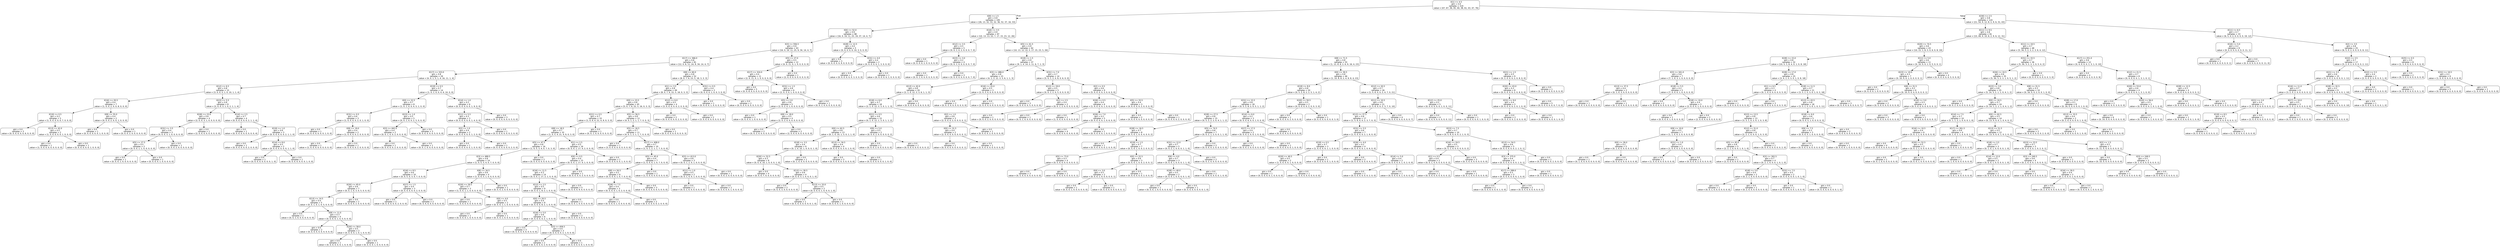 digraph Tree {
node [shape=box, style="rounded", color="black", fontname=helvetica] ;
edge [fontname=helvetica] ;
0 [label="X[1] <= 4.5\ngini = 0.9\nsamples = 319\nvalue = [47, 67, 36, 45, 40, 38, 61, 43, 47, 76]"] ;
1 [label="X[9] <= 1.5\ngini = 0.9\nsamples = 195\nvalue = [26, 13, 32, 33, 32, 36, 52, 37, 16, 33]"] ;
0 -> 1 [labeldistance=2.5, labelangle=45, headlabel="True"] ;
2 [label="X[0] <= 52.0\ngini = 0.9\nsamples = 98\nvalue = [16, 0, 19, 11, 25, 19, 37, 14, 4, 7]"] ;
1 -> 2 ;
3 [label="X[3] <= 556.5\ngini = 0.9\nsamples = 93\nvalue = [16, 0, 19, 11, 25, 9, 34, 14, 4, 7]"] ;
2 -> 3 ;
4 [label="X[17] <= 366.0\ngini = 0.8\nsamples = 81\nvalue = [12, 0, 8, 11, 24, 9, 34, 14, 4, 7]"] ;
3 -> 4 ;
5 [label="X[17] <= 333.0\ngini = 0.8\nsamples = 29\nvalue = [4, 0, 1, 5, 1, 4, 16, 11, 1, 4]"] ;
4 -> 5 ;
6 [label="X[12] <= 6.5\ngini = 0.8\nsamples = 15\nvalue = [3, 0, 0, 5, 1, 0, 10, 1, 1, 4]"] ;
5 -> 6 ;
7 [label="X[16] <= 20.5\ngini = 0.4\nsamples = 7\nvalue = [1, 0, 0, 2, 0, 0, 8, 0, 0, 0]"] ;
6 -> 7 ;
8 [label="X[19] <= 0.5\ngini = 0.2\nsamples = 5\nvalue = [1, 0, 0, 0, 0, 0, 7, 0, 0, 0]"] ;
7 -> 8 ;
9 [label="gini = 0.0\nsamples = 3\nvalue = [0, 0, 0, 0, 0, 0, 6, 0, 0, 0]"] ;
8 -> 9 ;
10 [label="X[13] <= 42.0\ngini = 0.5\nsamples = 2\nvalue = [1, 0, 0, 0, 0, 0, 1, 0, 0, 0]"] ;
8 -> 10 ;
11 [label="gini = 0.0\nsamples = 1\nvalue = [1, 0, 0, 0, 0, 0, 0, 0, 0, 0]"] ;
10 -> 11 ;
12 [label="gini = 0.0\nsamples = 1\nvalue = [0, 0, 0, 0, 0, 0, 1, 0, 0, 0]"] ;
10 -> 12 ;
13 [label="X[8] <= 55.0\ngini = 0.4\nsamples = 2\nvalue = [0, 0, 0, 2, 0, 0, 1, 0, 0, 0]"] ;
7 -> 13 ;
14 [label="gini = 0.0\nsamples = 1\nvalue = [0, 0, 0, 0, 0, 0, 1, 0, 0, 0]"] ;
13 -> 14 ;
15 [label="gini = 0.0\nsamples = 1\nvalue = [0, 0, 0, 2, 0, 0, 0, 0, 0, 0]"] ;
13 -> 15 ;
16 [label="X[23] <= 5.5\ngini = 0.8\nsamples = 8\nvalue = [2, 0, 0, 3, 1, 0, 2, 1, 1, 4]"] ;
6 -> 16 ;
17 [label="X[28] <= 23.0\ngini = 0.6\nsamples = 4\nvalue = [2, 0, 0, 3, 1, 0, 0, 0, 0, 0]"] ;
16 -> 17 ;
18 [label="X[31] <= 3.5\ngini = 0.4\nsamples = 3\nvalue = [0, 0, 0, 3, 1, 0, 0, 0, 0, 0]"] ;
17 -> 18 ;
19 [label="X[5] <= 27.5\ngini = 0.5\nsamples = 2\nvalue = [0, 0, 0, 1, 1, 0, 0, 0, 0, 0]"] ;
18 -> 19 ;
20 [label="gini = 0.0\nsamples = 1\nvalue = [0, 0, 0, 1, 0, 0, 0, 0, 0, 0]"] ;
19 -> 20 ;
21 [label="gini = 0.0\nsamples = 1\nvalue = [0, 0, 0, 0, 1, 0, 0, 0, 0, 0]"] ;
19 -> 21 ;
22 [label="gini = 0.0\nsamples = 1\nvalue = [0, 0, 0, 2, 0, 0, 0, 0, 0, 0]"] ;
18 -> 22 ;
23 [label="gini = 0.0\nsamples = 1\nvalue = [2, 0, 0, 0, 0, 0, 0, 0, 0, 0]"] ;
17 -> 23 ;
24 [label="X[14] <= 2.5\ngini = 0.7\nsamples = 4\nvalue = [0, 0, 0, 0, 0, 0, 2, 1, 1, 4]"] ;
16 -> 24 ;
25 [label="gini = 0.0\nsamples = 1\nvalue = [0, 0, 0, 0, 0, 0, 0, 0, 0, 4]"] ;
24 -> 25 ;
26 [label="X[19] <= 1.0\ngini = 0.6\nsamples = 3\nvalue = [0, 0, 0, 0, 0, 0, 2, 1, 1, 0]"] ;
24 -> 26 ;
27 [label="gini = 0.0\nsamples = 1\nvalue = [0, 0, 0, 0, 0, 0, 2, 0, 0, 0]"] ;
26 -> 27 ;
28 [label="X[14] <= 8.0\ngini = 0.5\nsamples = 2\nvalue = [0, 0, 0, 0, 0, 0, 0, 1, 1, 0]"] ;
26 -> 28 ;
29 [label="gini = 0.0\nsamples = 1\nvalue = [0, 0, 0, 0, 0, 0, 0, 0, 1, 0]"] ;
28 -> 29 ;
30 [label="gini = 0.0\nsamples = 1\nvalue = [0, 0, 0, 0, 0, 0, 0, 1, 0, 0]"] ;
28 -> 30 ;
31 [label="X[19] <= 0.5\ngini = 0.7\nsamples = 14\nvalue = [1, 0, 1, 0, 0, 4, 6, 10, 0, 0]"] ;
5 -> 31 ;
32 [label="X[0] <= 22.5\ngini = 0.7\nsamples = 8\nvalue = [1, 0, 1, 0, 0, 4, 5, 1, 0, 0]"] ;
31 -> 32 ;
33 [label="X[31] <= 0.5\ngini = 0.6\nsamples = 3\nvalue = [1, 0, 0, 0, 0, 2, 0, 1, 0, 0]"] ;
32 -> 33 ;
34 [label="gini = 0.0\nsamples = 1\nvalue = [0, 0, 0, 0, 0, 0, 0, 1, 0, 0]"] ;
33 -> 34 ;
35 [label="X[8] <= 19.0\ngini = 0.4\nsamples = 2\nvalue = [1, 0, 0, 0, 0, 2, 0, 0, 0, 0]"] ;
33 -> 35 ;
36 [label="gini = 0.0\nsamples = 1\nvalue = [1, 0, 0, 0, 0, 0, 0, 0, 0, 0]"] ;
35 -> 36 ;
37 [label="gini = 0.0\nsamples = 1\nvalue = [0, 0, 0, 0, 0, 2, 0, 0, 0, 0]"] ;
35 -> 37 ;
38 [label="X[23] <= 1.0\ngini = 0.5\nsamples = 5\nvalue = [0, 0, 1, 0, 0, 2, 5, 0, 0, 0]"] ;
32 -> 38 ;
39 [label="X[3] <= 442.0\ngini = 0.4\nsamples = 2\nvalue = [0, 0, 1, 0, 0, 2, 0, 0, 0, 0]"] ;
38 -> 39 ;
40 [label="gini = 0.0\nsamples = 1\nvalue = [0, 0, 0, 0, 0, 2, 0, 0, 0, 0]"] ;
39 -> 40 ;
41 [label="gini = 0.0\nsamples = 1\nvalue = [0, 0, 1, 0, 0, 0, 0, 0, 0, 0]"] ;
39 -> 41 ;
42 [label="gini = 0.0\nsamples = 3\nvalue = [0, 0, 0, 0, 0, 0, 5, 0, 0, 0]"] ;
38 -> 42 ;
43 [label="X[14] <= 1.0\ngini = 0.2\nsamples = 6\nvalue = [0, 0, 0, 0, 0, 0, 1, 9, 0, 0]"] ;
31 -> 43 ;
44 [label="X[11] <= 5.5\ngini = 0.3\nsamples = 3\nvalue = [0, 0, 0, 0, 0, 0, 1, 4, 0, 0]"] ;
43 -> 44 ;
45 [label="X[2] <= 1.0\ngini = 0.4\nsamples = 2\nvalue = [0, 0, 0, 0, 0, 0, 1, 2, 0, 0]"] ;
44 -> 45 ;
46 [label="gini = 0.0\nsamples = 1\nvalue = [0, 0, 0, 0, 0, 0, 1, 0, 0, 0]"] ;
45 -> 46 ;
47 [label="gini = 0.0\nsamples = 1\nvalue = [0, 0, 0, 0, 0, 0, 0, 2, 0, 0]"] ;
45 -> 47 ;
48 [label="gini = 0.0\nsamples = 1\nvalue = [0, 0, 0, 0, 0, 0, 0, 2, 0, 0]"] ;
44 -> 48 ;
49 [label="gini = 0.0\nsamples = 3\nvalue = [0, 0, 0, 0, 0, 0, 0, 5, 0, 0]"] ;
43 -> 49 ;
50 [label="X[8] <= 60.0\ngini = 0.8\nsamples = 52\nvalue = [8, 0, 7, 6, 23, 5, 18, 3, 3, 3]"] ;
4 -> 50 ;
51 [label="X[1] <= 3.5\ngini = 0.8\nsamples = 49\nvalue = [8, 0, 7, 6, 22, 5, 18, 0, 3, 3]"] ;
50 -> 51 ;
52 [label="X[0] <= 23.5\ngini = 0.8\nsamples = 45\nvalue = [5, 0, 7, 6, 22, 5, 16, 0, 3, 3]"] ;
51 -> 52 ;
53 [label="X[21] <= 0.5\ngini = 0.7\nsamples = 33\nvalue = [1, 0, 6, 4, 21, 4, 9, 0, 3, 0]"] ;
52 -> 53 ;
54 [label="X[8] <= 18.5\ngini = 0.7\nsamples = 32\nvalue = [1, 0, 5, 4, 21, 4, 9, 0, 3, 0]"] ;
53 -> 54 ;
55 [label="X[5] <= 47.5\ngini = 0.8\nsamples = 16\nvalue = [1, 0, 5, 3, 4, 0, 7, 0, 3, 0]"] ;
54 -> 55 ;
56 [label="X[3] <= 489.5\ngini = 0.8\nsamples = 14\nvalue = [1, 0, 5, 3, 4, 0, 7, 0, 0, 0]"] ;
55 -> 56 ;
57 [label="X[16] <= 8.5\ngini = 0.6\nsamples = 10\nvalue = [0, 0, 5, 0, 3, 0, 7, 0, 0, 0]"] ;
56 -> 57 ;
58 [label="X[20] <= 65.0\ngini = 0.6\nsamples = 7\nvalue = [0, 0, 1, 0, 3, 0, 5, 0, 0, 0]"] ;
57 -> 58 ;
59 [label="X[13] <= 14.5\ngini = 0.4\nsamples = 5\nvalue = [0, 0, 1, 0, 1, 0, 5, 0, 0, 0]"] ;
58 -> 59 ;
60 [label="gini = 0.0\nsamples = 1\nvalue = [0, 0, 1, 0, 0, 0, 0, 0, 0, 0]"] ;
59 -> 60 ;
61 [label="X[8] <= 11.0\ngini = 0.3\nsamples = 4\nvalue = [0, 0, 0, 0, 1, 0, 5, 0, 0, 0]"] ;
59 -> 61 ;
62 [label="gini = 0.0\nsamples = 2\nvalue = [0, 0, 0, 0, 0, 0, 4, 0, 0, 0]"] ;
61 -> 62 ;
63 [label="X[20] <= 58.0\ngini = 0.5\nsamples = 2\nvalue = [0, 0, 0, 0, 1, 0, 1, 0, 0, 0]"] ;
61 -> 63 ;
64 [label="gini = 0.0\nsamples = 1\nvalue = [0, 0, 0, 0, 0, 0, 1, 0, 0, 0]"] ;
63 -> 64 ;
65 [label="gini = 0.0\nsamples = 1\nvalue = [0, 0, 0, 0, 1, 0, 0, 0, 0, 0]"] ;
63 -> 65 ;
66 [label="gini = 0.0\nsamples = 2\nvalue = [0, 0, 0, 0, 2, 0, 0, 0, 0, 0]"] ;
58 -> 66 ;
67 [label="X[27] <= 1.5\ngini = 0.4\nsamples = 3\nvalue = [0, 0, 4, 0, 0, 0, 2, 0, 0, 0]"] ;
57 -> 67 ;
68 [label="gini = 0.0\nsamples = 1\nvalue = [0, 0, 0, 0, 0, 0, 2, 0, 0, 0]"] ;
67 -> 68 ;
69 [label="gini = 0.0\nsamples = 2\nvalue = [0, 0, 4, 0, 0, 0, 0, 0, 0, 0]"] ;
67 -> 69 ;
70 [label="X[8] <= 16.5\ngini = 0.6\nsamples = 4\nvalue = [1, 0, 0, 3, 1, 0, 0, 0, 0, 0]"] ;
56 -> 70 ;
71 [label="X[20] <= 29.5\ngini = 0.7\nsamples = 3\nvalue = [1, 0, 0, 1, 1, 0, 0, 0, 0, 0]"] ;
70 -> 71 ;
72 [label="gini = 0.0\nsamples = 1\nvalue = [1, 0, 0, 0, 0, 0, 0, 0, 0, 0]"] ;
71 -> 72 ;
73 [label="X[0] <= 4.0\ngini = 0.5\nsamples = 2\nvalue = [0, 0, 0, 1, 1, 0, 0, 0, 0, 0]"] ;
71 -> 73 ;
74 [label="gini = 0.0\nsamples = 1\nvalue = [0, 0, 0, 0, 1, 0, 0, 0, 0, 0]"] ;
73 -> 74 ;
75 [label="gini = 0.0\nsamples = 1\nvalue = [0, 0, 0, 1, 0, 0, 0, 0, 0, 0]"] ;
73 -> 75 ;
76 [label="gini = 0.0\nsamples = 1\nvalue = [0, 0, 0, 2, 0, 0, 0, 0, 0, 0]"] ;
70 -> 76 ;
77 [label="gini = 0.0\nsamples = 2\nvalue = [0, 0, 0, 0, 0, 0, 0, 0, 3, 0]"] ;
55 -> 77 ;
78 [label="X[1] <= 2.5\ngini = 0.5\nsamples = 16\nvalue = [0, 0, 0, 1, 17, 4, 2, 0, 0, 0]"] ;
54 -> 78 ;
79 [label="X[9] <= 0.5\ngini = 0.4\nsamples = 15\nvalue = [0, 0, 0, 1, 17, 4, 1, 0, 0, 0]"] ;
78 -> 79 ;
80 [label="X[16] <= 11.5\ngini = 0.3\nsamples = 14\nvalue = [0, 0, 0, 1, 17, 2, 1, 0, 0, 0]"] ;
79 -> 80 ;
81 [label="X[12] <= 2.5\ngini = 0.5\nsamples = 9\nvalue = [0, 0, 0, 1, 8, 2, 1, 0, 0, 0]"] ;
80 -> 81 ;
82 [label="X[0] <= 20.5\ngini = 0.4\nsamples = 8\nvalue = [0, 0, 0, 0, 8, 2, 1, 0, 0, 0]"] ;
81 -> 82 ;
83 [label="X[16] <= 5.0\ngini = 0.6\nsamples = 6\nvalue = [0, 0, 0, 0, 4, 2, 1, 0, 0, 0]"] ;
82 -> 83 ;
84 [label="gini = 0.0\nsamples = 3\nvalue = [0, 0, 0, 0, 4, 0, 0, 0, 0, 0]"] ;
83 -> 84 ;
85 [label="X[3] <= 458.5\ngini = 0.4\nsamples = 3\nvalue = [0, 0, 0, 0, 0, 2, 1, 0, 0, 0]"] ;
83 -> 85 ;
86 [label="gini = 0.0\nsamples = 2\nvalue = [0, 0, 0, 0, 0, 2, 0, 0, 0, 0]"] ;
85 -> 86 ;
87 [label="gini = 0.0\nsamples = 1\nvalue = [0, 0, 0, 0, 0, 0, 1, 0, 0, 0]"] ;
85 -> 87 ;
88 [label="gini = 0.0\nsamples = 2\nvalue = [0, 0, 0, 0, 4, 0, 0, 0, 0, 0]"] ;
82 -> 88 ;
89 [label="gini = 0.0\nsamples = 1\nvalue = [0, 0, 0, 1, 0, 0, 0, 0, 0, 0]"] ;
81 -> 89 ;
90 [label="gini = 0.0\nsamples = 5\nvalue = [0, 0, 0, 0, 9, 0, 0, 0, 0, 0]"] ;
80 -> 90 ;
91 [label="gini = 0.0\nsamples = 1\nvalue = [0, 0, 0, 0, 0, 2, 0, 0, 0, 0]"] ;
79 -> 91 ;
92 [label="gini = 0.0\nsamples = 1\nvalue = [0, 0, 0, 0, 0, 0, 1, 0, 0, 0]"] ;
78 -> 92 ;
93 [label="gini = 0.0\nsamples = 1\nvalue = [0, 0, 1, 0, 0, 0, 0, 0, 0, 0]"] ;
53 -> 93 ;
94 [label="X[5] <= 56.5\ngini = 0.8\nsamples = 12\nvalue = [4, 0, 1, 2, 1, 1, 7, 0, 0, 3]"] ;
52 -> 94 ;
95 [label="X[5] <= 16.5\ngini = 0.7\nsamples = 11\nvalue = [4, 0, 1, 2, 1, 1, 7, 0, 0, 0]"] ;
94 -> 95 ;
96 [label="gini = 0.0\nsamples = 1\nvalue = [3, 0, 0, 0, 0, 0, 0, 0, 0, 0]"] ;
95 -> 96 ;
97 [label="X[17] <= 408.0\ngini = 0.7\nsamples = 10\nvalue = [1, 0, 1, 2, 1, 1, 7, 0, 0, 0]"] ;
95 -> 97 ;
98 [label="X[5] <= 45.0\ngini = 0.4\nsamples = 7\nvalue = [1, 0, 0, 0, 1, 0, 7, 0, 0, 0]"] ;
97 -> 98 ;
99 [label="X[8] <= 50.5\ngini = 0.2\nsamples = 6\nvalue = [0, 0, 0, 0, 1, 0, 7, 0, 0, 0]"] ;
98 -> 99 ;
100 [label="X[28] <= 7.5\ngini = 0.4\nsamples = 3\nvalue = [0, 0, 0, 0, 1, 0, 2, 0, 0, 0]"] ;
99 -> 100 ;
101 [label="gini = 0.0\nsamples = 1\nvalue = [0, 0, 0, 0, 1, 0, 0, 0, 0, 0]"] ;
100 -> 101 ;
102 [label="gini = 0.0\nsamples = 2\nvalue = [0, 0, 0, 0, 0, 0, 2, 0, 0, 0]"] ;
100 -> 102 ;
103 [label="gini = 0.0\nsamples = 3\nvalue = [0, 0, 0, 0, 0, 0, 5, 0, 0, 0]"] ;
99 -> 103 ;
104 [label="gini = 0.0\nsamples = 1\nvalue = [1, 0, 0, 0, 0, 0, 0, 0, 0, 0]"] ;
98 -> 104 ;
105 [label="X[3] <= 413.0\ngini = 0.6\nsamples = 3\nvalue = [0, 0, 1, 2, 0, 1, 0, 0, 0, 0]"] ;
97 -> 105 ;
106 [label="X[11] <= 1.0\ngini = 0.5\nsamples = 2\nvalue = [0, 0, 1, 0, 0, 1, 0, 0, 0, 0]"] ;
105 -> 106 ;
107 [label="gini = 0.0\nsamples = 1\nvalue = [0, 0, 1, 0, 0, 0, 0, 0, 0, 0]"] ;
106 -> 107 ;
108 [label="gini = 0.0\nsamples = 1\nvalue = [0, 0, 0, 0, 0, 1, 0, 0, 0, 0]"] ;
106 -> 108 ;
109 [label="gini = 0.0\nsamples = 1\nvalue = [0, 0, 0, 2, 0, 0, 0, 0, 0, 0]"] ;
105 -> 109 ;
110 [label="gini = 0.0\nsamples = 1\nvalue = [0, 0, 0, 0, 0, 0, 0, 0, 0, 3]"] ;
94 -> 110 ;
111 [label="X[12] <= 6.0\ngini = 0.5\nsamples = 4\nvalue = [3, 0, 0, 0, 0, 0, 2, 0, 0, 0]"] ;
51 -> 111 ;
112 [label="gini = 0.0\nsamples = 2\nvalue = [0, 0, 0, 0, 0, 0, 2, 0, 0, 0]"] ;
111 -> 112 ;
113 [label="gini = 0.0\nsamples = 2\nvalue = [3, 0, 0, 0, 0, 0, 0, 0, 0, 0]"] ;
111 -> 113 ;
114 [label="X[31] <= 0.5\ngini = 0.4\nsamples = 3\nvalue = [0, 0, 0, 0, 1, 0, 0, 3, 0, 0]"] ;
50 -> 114 ;
115 [label="gini = 0.0\nsamples = 1\nvalue = [0, 0, 0, 0, 1, 0, 0, 0, 0, 0]"] ;
114 -> 115 ;
116 [label="gini = 0.0\nsamples = 2\nvalue = [0, 0, 0, 0, 0, 0, 0, 3, 0, 0]"] ;
114 -> 116 ;
117 [label="X[5] <= 27.0\ngini = 0.5\nsamples = 12\nvalue = [4, 0, 11, 0, 1, 0, 0, 0, 0, 0]"] ;
3 -> 117 ;
118 [label="X[17] <= 324.0\ngini = 0.4\nsamples = 11\nvalue = [2, 0, 11, 0, 1, 0, 0, 0, 0, 0]"] ;
117 -> 118 ;
119 [label="gini = 0.0\nsamples = 5\nvalue = [0, 0, 8, 0, 0, 0, 0, 0, 0, 0]"] ;
118 -> 119 ;
120 [label="X[31] <= 1.5\ngini = 0.6\nsamples = 6\nvalue = [2, 0, 3, 0, 1, 0, 0, 0, 0, 0]"] ;
118 -> 120 ;
121 [label="X[5] <= 2.0\ngini = 0.6\nsamples = 5\nvalue = [2, 0, 2, 0, 1, 0, 0, 0, 0, 0]"] ;
120 -> 121 ;
122 [label="gini = 0.0\nsamples = 1\nvalue = [0, 0, 0, 0, 1, 0, 0, 0, 0, 0]"] ;
121 -> 122 ;
123 [label="X[8] <= 18.0\ngini = 0.5\nsamples = 4\nvalue = [2, 0, 2, 0, 0, 0, 0, 0, 0, 0]"] ;
121 -> 123 ;
124 [label="gini = 0.0\nsamples = 2\nvalue = [0, 0, 2, 0, 0, 0, 0, 0, 0, 0]"] ;
123 -> 124 ;
125 [label="gini = 0.0\nsamples = 2\nvalue = [2, 0, 0, 0, 0, 0, 0, 0, 0, 0]"] ;
123 -> 125 ;
126 [label="gini = 0.0\nsamples = 1\nvalue = [0, 0, 1, 0, 0, 0, 0, 0, 0, 0]"] ;
120 -> 126 ;
127 [label="gini = 0.0\nsamples = 1\nvalue = [2, 0, 0, 0, 0, 0, 0, 0, 0, 0]"] ;
117 -> 127 ;
128 [label="X[28] <= 12.5\ngini = 0.4\nsamples = 5\nvalue = [0, 0, 0, 0, 0, 10, 3, 0, 0, 0]"] ;
2 -> 128 ;
129 [label="gini = 0.0\nsamples = 3\nvalue = [0, 0, 0, 0, 0, 9, 0, 0, 0, 0]"] ;
128 -> 129 ;
130 [label="X[31] <= 4.0\ngini = 0.4\nsamples = 2\nvalue = [0, 0, 0, 0, 0, 1, 3, 0, 0, 0]"] ;
128 -> 130 ;
131 [label="gini = 0.0\nsamples = 1\nvalue = [0, 0, 0, 0, 0, 0, 3, 0, 0, 0]"] ;
130 -> 131 ;
132 [label="gini = 0.0\nsamples = 1\nvalue = [0, 0, 0, 0, 0, 1, 0, 0, 0, 0]"] ;
130 -> 132 ;
133 [label="X[16] <= 3.5\ngini = 0.9\nsamples = 97\nvalue = [10, 13, 13, 22, 7, 17, 15, 23, 12, 26]"] ;
1 -> 133 ;
134 [label="X[12] <= 3.5\ngini = 0.5\nsamples = 5\nvalue = [0, 0, 1, 0, 2, 0, 0, 0, 7, 0]"] ;
133 -> 134 ;
135 [label="gini = 0.0\nsamples = 1\nvalue = [0, 0, 0, 0, 2, 0, 0, 0, 0, 0]"] ;
134 -> 135 ;
136 [label="X[23] <= 3.0\ngini = 0.2\nsamples = 4\nvalue = [0, 0, 1, 0, 0, 0, 0, 0, 7, 0]"] ;
134 -> 136 ;
137 [label="gini = 0.0\nsamples = 1\nvalue = [0, 0, 1, 0, 0, 0, 0, 0, 0, 0]"] ;
136 -> 137 ;
138 [label="gini = 0.0\nsamples = 3\nvalue = [0, 0, 0, 0, 0, 0, 0, 0, 7, 0]"] ;
136 -> 138 ;
139 [label="X[5] <= 41.5\ngini = 0.9\nsamples = 92\nvalue = [10, 13, 12, 22, 5, 17, 15, 23, 5, 26]"] ;
133 -> 139 ;
140 [label="X[19] <= 1.5\ngini = 0.9\nsamples = 37\nvalue = [9, 1, 4, 14, 3, 11, 6, 7, 1, 3]"] ;
139 -> 140 ;
141 [label="X[3] <= 486.0\ngini = 0.8\nsamples = 23\nvalue = [4, 1, 3, 12, 3, 3, 6, 1, 1, 3]"] ;
140 -> 141 ;
142 [label="X[13] <= 42.0\ngini = 0.8\nsamples = 20\nvalue = [2, 1, 0, 12, 3, 3, 6, 1, 1, 3]"] ;
141 -> 142 ;
143 [label="X[18] <= 6.0\ngini = 0.7\nsamples = 18\nvalue = [2, 1, 0, 12, 3, 3, 0, 1, 1, 3]"] ;
142 -> 143 ;
144 [label="X[21] <= 0.5\ngini = 0.6\nsamples = 15\nvalue = [0, 1, 0, 12, 1, 3, 0, 1, 1, 2]"] ;
143 -> 144 ;
145 [label="X[0] <= 62.5\ngini = 0.6\nsamples = 13\nvalue = [0, 1, 0, 10, 1, 3, 0, 1, 1, 0]"] ;
144 -> 145 ;
146 [label="X[18] <= 3.5\ngini = 0.4\nsamples = 9\nvalue = [0, 1, 0, 10, 1, 0, 0, 0, 1, 0]"] ;
145 -> 146 ;
147 [label="X[20] <= 52.5\ngini = 0.3\nsamples = 8\nvalue = [0, 0, 0, 10, 1, 0, 0, 0, 1, 0]"] ;
146 -> 147 ;
148 [label="gini = 0.0\nsamples = 4\nvalue = [0, 0, 0, 7, 0, 0, 0, 0, 0, 0]"] ;
147 -> 148 ;
149 [label="X[13] <= 30.5\ngini = 0.6\nsamples = 4\nvalue = [0, 0, 0, 3, 1, 0, 0, 0, 1, 0]"] ;
147 -> 149 ;
150 [label="gini = 0.0\nsamples = 2\nvalue = [0, 0, 0, 3, 0, 0, 0, 0, 0, 0]"] ;
149 -> 150 ;
151 [label="X[13] <= 33.0\ngini = 0.5\nsamples = 2\nvalue = [0, 0, 0, 0, 1, 0, 0, 0, 1, 0]"] ;
149 -> 151 ;
152 [label="gini = 0.0\nsamples = 1\nvalue = [0, 0, 0, 0, 0, 0, 0, 0, 1, 0]"] ;
151 -> 152 ;
153 [label="gini = 0.0\nsamples = 1\nvalue = [0, 0, 0, 0, 1, 0, 0, 0, 0, 0]"] ;
151 -> 153 ;
154 [label="gini = 0.0\nsamples = 1\nvalue = [0, 1, 0, 0, 0, 0, 0, 0, 0, 0]"] ;
146 -> 154 ;
155 [label="X[13] <= 34.5\ngini = 0.4\nsamples = 4\nvalue = [0, 0, 0, 0, 0, 3, 0, 1, 0, 0]"] ;
145 -> 155 ;
156 [label="gini = 0.0\nsamples = 3\nvalue = [0, 0, 0, 0, 0, 3, 0, 0, 0, 0]"] ;
155 -> 156 ;
157 [label="gini = 0.0\nsamples = 1\nvalue = [0, 0, 0, 0, 0, 0, 0, 1, 0, 0]"] ;
155 -> 157 ;
158 [label="X[9] <= 5.0\ngini = 0.5\nsamples = 2\nvalue = [0, 0, 0, 2, 0, 0, 0, 0, 0, 2]"] ;
144 -> 158 ;
159 [label="gini = 0.0\nsamples = 1\nvalue = [0, 0, 0, 2, 0, 0, 0, 0, 0, 0]"] ;
158 -> 159 ;
160 [label="gini = 0.0\nsamples = 1\nvalue = [0, 0, 0, 0, 0, 0, 0, 0, 0, 2]"] ;
158 -> 160 ;
161 [label="X[2] <= 1.0\ngini = 0.6\nsamples = 3\nvalue = [2, 0, 0, 0, 2, 0, 0, 0, 0, 1]"] ;
143 -> 161 ;
162 [label="X[0] <= 31.5\ngini = 0.4\nsamples = 2\nvalue = [2, 0, 0, 0, 0, 0, 0, 0, 0, 1]"] ;
161 -> 162 ;
163 [label="gini = 0.0\nsamples = 1\nvalue = [0, 0, 0, 0, 0, 0, 0, 0, 0, 1]"] ;
162 -> 163 ;
164 [label="gini = 0.0\nsamples = 1\nvalue = [2, 0, 0, 0, 0, 0, 0, 0, 0, 0]"] ;
162 -> 164 ;
165 [label="gini = 0.0\nsamples = 1\nvalue = [0, 0, 0, 0, 2, 0, 0, 0, 0, 0]"] ;
161 -> 165 ;
166 [label="gini = 0.0\nsamples = 2\nvalue = [0, 0, 0, 0, 0, 0, 6, 0, 0, 0]"] ;
142 -> 166 ;
167 [label="X[16] <= 25.0\ngini = 0.5\nsamples = 3\nvalue = [2, 0, 3, 0, 0, 0, 0, 0, 0, 0]"] ;
141 -> 167 ;
168 [label="gini = 0.0\nsamples = 2\nvalue = [0, 0, 3, 0, 0, 0, 0, 0, 0, 0]"] ;
167 -> 168 ;
169 [label="gini = 0.0\nsamples = 1\nvalue = [2, 0, 0, 0, 0, 0, 0, 0, 0, 0]"] ;
167 -> 169 ;
170 [label="X[31] <= 7.0\ngini = 0.7\nsamples = 14\nvalue = [5, 0, 1, 2, 0, 8, 0, 6, 0, 0]"] ;
140 -> 170 ;
171 [label="X[13] <= 19.0\ngini = 0.5\nsamples = 5\nvalue = [0, 0, 1, 2, 0, 5, 0, 0, 0, 0]"] ;
170 -> 171 ;
172 [label="gini = 0.0\nsamples = 3\nvalue = [0, 0, 0, 0, 0, 5, 0, 0, 0, 0]"] ;
171 -> 172 ;
173 [label="X[1] <= 2.5\ngini = 0.4\nsamples = 2\nvalue = [0, 0, 1, 2, 0, 0, 0, 0, 0, 0]"] ;
171 -> 173 ;
174 [label="gini = 0.0\nsamples = 1\nvalue = [0, 0, 0, 2, 0, 0, 0, 0, 0, 0]"] ;
173 -> 174 ;
175 [label="gini = 0.0\nsamples = 1\nvalue = [0, 0, 1, 0, 0, 0, 0, 0, 0, 0]"] ;
173 -> 175 ;
176 [label="X[2] <= 0.5\ngini = 0.6\nsamples = 9\nvalue = [5, 0, 0, 0, 0, 3, 0, 6, 0, 0]"] ;
170 -> 176 ;
177 [label="X[26] <= 0.5\ngini = 0.4\nsamples = 6\nvalue = [1, 0, 0, 0, 0, 1, 0, 6, 0, 0]"] ;
176 -> 177 ;
178 [label="gini = 0.0\nsamples = 1\nvalue = [1, 0, 0, 0, 0, 0, 0, 0, 0, 0]"] ;
177 -> 178 ;
179 [label="X[26] <= 7.0\ngini = 0.2\nsamples = 5\nvalue = [0, 0, 0, 0, 0, 1, 0, 6, 0, 0]"] ;
177 -> 179 ;
180 [label="gini = 0.0\nsamples = 4\nvalue = [0, 0, 0, 0, 0, 0, 0, 6, 0, 0]"] ;
179 -> 180 ;
181 [label="gini = 0.0\nsamples = 1\nvalue = [0, 0, 0, 0, 0, 1, 0, 0, 0, 0]"] ;
179 -> 181 ;
182 [label="X[5] <= 33.5\ngini = 0.4\nsamples = 3\nvalue = [4, 0, 0, 0, 0, 2, 0, 0, 0, 0]"] ;
176 -> 182 ;
183 [label="gini = 0.0\nsamples = 2\nvalue = [4, 0, 0, 0, 0, 0, 0, 0, 0, 0]"] ;
182 -> 183 ;
184 [label="gini = 0.0\nsamples = 1\nvalue = [0, 0, 0, 0, 0, 2, 0, 0, 0, 0]"] ;
182 -> 184 ;
185 [label="X[8] <= 71.5\ngini = 0.8\nsamples = 55\nvalue = [1, 12, 8, 8, 2, 6, 9, 16, 4, 23]"] ;
139 -> 185 ;
186 [label="X[0] <= 30.5\ngini = 0.8\nsamples = 46\nvalue = [1, 10, 8, 8, 2, 4, 9, 8, 4, 23]"] ;
185 -> 186 ;
187 [label="X[19] <= 8.0\ngini = 0.8\nsamples = 20\nvalue = [0, 5, 2, 8, 2, 2, 5, 1, 4, 2]"] ;
186 -> 187 ;
188 [label="X[31] <= 15.5\ngini = 0.8\nsamples = 18\nvalue = [0, 5, 2, 8, 2, 0, 5, 1, 1, 2]"] ;
187 -> 188 ;
189 [label="X[28] <= 27.5\ngini = 0.8\nsamples = 15\nvalue = [0, 5, 2, 2, 2, 0, 4, 1, 1, 2]"] ;
188 -> 189 ;
190 [label="X[28] <= 16.5\ngini = 0.7\nsamples = 8\nvalue = [0, 5, 0, 1, 0, 0, 4, 0, 0, 2]"] ;
189 -> 190 ;
191 [label="gini = 0.0\nsamples = 1\nvalue = [0, 0, 0, 0, 0, 0, 2, 0, 0, 0]"] ;
190 -> 191 ;
192 [label="X[19] <= 1.5\ngini = 0.7\nsamples = 7\nvalue = [0, 5, 0, 1, 0, 0, 2, 0, 0, 2]"] ;
190 -> 192 ;
193 [label="X[5] <= 73.0\ngini = 0.3\nsamples = 4\nvalue = [0, 5, 0, 0, 0, 0, 0, 0, 0, 1]"] ;
192 -> 193 ;
194 [label="gini = 0.0\nsamples = 3\nvalue = [0, 5, 0, 0, 0, 0, 0, 0, 0, 0]"] ;
193 -> 194 ;
195 [label="gini = 0.0\nsamples = 1\nvalue = [0, 0, 0, 0, 0, 0, 0, 0, 0, 1]"] ;
193 -> 195 ;
196 [label="X[0] <= 22.5\ngini = 0.6\nsamples = 3\nvalue = [0, 0, 0, 1, 0, 0, 2, 0, 0, 1]"] ;
192 -> 196 ;
197 [label="X[4] <= 3.0\ngini = 0.5\nsamples = 2\nvalue = [0, 0, 0, 1, 0, 0, 0, 0, 0, 1]"] ;
196 -> 197 ;
198 [label="gini = 0.0\nsamples = 1\nvalue = [0, 0, 0, 1, 0, 0, 0, 0, 0, 0]"] ;
197 -> 198 ;
199 [label="gini = 0.0\nsamples = 1\nvalue = [0, 0, 0, 0, 0, 0, 0, 0, 0, 1]"] ;
197 -> 199 ;
200 [label="gini = 0.0\nsamples = 1\nvalue = [0, 0, 0, 0, 0, 0, 2, 0, 0, 0]"] ;
196 -> 200 ;
201 [label="X[5] <= 74.5\ngini = 0.8\nsamples = 7\nvalue = [0, 0, 2, 1, 2, 0, 0, 1, 1, 0]"] ;
189 -> 201 ;
202 [label="X[31] <= 12.0\ngini = 0.7\nsamples = 5\nvalue = [0, 0, 2, 1, 0, 0, 0, 1, 1, 0]"] ;
201 -> 202 ;
203 [label="X[9] <= 4.0\ngini = 0.7\nsamples = 3\nvalue = [0, 0, 0, 1, 0, 0, 0, 1, 1, 0]"] ;
202 -> 203 ;
204 [label="X[28] <= 40.0\ngini = 0.5\nsamples = 2\nvalue = [0, 0, 0, 1, 0, 0, 0, 0, 1, 0]"] ;
203 -> 204 ;
205 [label="gini = 0.0\nsamples = 1\nvalue = [0, 0, 0, 1, 0, 0, 0, 0, 0, 0]"] ;
204 -> 205 ;
206 [label="gini = 0.0\nsamples = 1\nvalue = [0, 0, 0, 0, 0, 0, 0, 0, 1, 0]"] ;
204 -> 206 ;
207 [label="gini = 0.0\nsamples = 1\nvalue = [0, 0, 0, 0, 0, 0, 0, 1, 0, 0]"] ;
203 -> 207 ;
208 [label="gini = 0.0\nsamples = 2\nvalue = [0, 0, 2, 0, 0, 0, 0, 0, 0, 0]"] ;
202 -> 208 ;
209 [label="gini = 0.0\nsamples = 2\nvalue = [0, 0, 0, 0, 2, 0, 0, 0, 0, 0]"] ;
201 -> 209 ;
210 [label="X[14] <= 6.0\ngini = 0.2\nsamples = 3\nvalue = [0, 0, 0, 6, 0, 0, 1, 0, 0, 0]"] ;
188 -> 210 ;
211 [label="X[27] <= 17.5\ngini = 0.4\nsamples = 2\nvalue = [0, 0, 0, 2, 0, 0, 1, 0, 0, 0]"] ;
210 -> 211 ;
212 [label="gini = 0.0\nsamples = 1\nvalue = [0, 0, 0, 2, 0, 0, 0, 0, 0, 0]"] ;
211 -> 212 ;
213 [label="gini = 0.0\nsamples = 1\nvalue = [0, 0, 0, 0, 0, 0, 1, 0, 0, 0]"] ;
211 -> 213 ;
214 [label="gini = 0.0\nsamples = 1\nvalue = [0, 0, 0, 4, 0, 0, 0, 0, 0, 0]"] ;
210 -> 214 ;
215 [label="X[20] <= 50.5\ngini = 0.5\nsamples = 2\nvalue = [0, 0, 0, 0, 0, 2, 0, 0, 3, 0]"] ;
187 -> 215 ;
216 [label="gini = 0.0\nsamples = 1\nvalue = [0, 0, 0, 0, 0, 2, 0, 0, 0, 0]"] ;
215 -> 216 ;
217 [label="gini = 0.0\nsamples = 1\nvalue = [0, 0, 0, 0, 0, 0, 0, 0, 3, 0]"] ;
215 -> 217 ;
218 [label="X[12] <= 20.5\ngini = 0.7\nsamples = 26\nvalue = [1, 5, 6, 0, 0, 2, 4, 7, 0, 21]"] ;
186 -> 218 ;
219 [label="X[11] <= 10.5\ngini = 0.8\nsamples = 21\nvalue = [1, 5, 6, 0, 0, 2, 3, 7, 0, 10]"] ;
218 -> 219 ;
220 [label="X[13] <= 37.5\ngini = 0.8\nsamples = 17\nvalue = [1, 5, 6, 0, 0, 2, 3, 7, 0, 3]"] ;
219 -> 220 ;
221 [label="X[31] <= 5.5\ngini = 0.6\nsamples = 7\nvalue = [1, 0, 0, 0, 0, 2, 1, 6, 0, 0]"] ;
220 -> 221 ;
222 [label="X[19] <= 0.5\ngini = 0.7\nsamples = 3\nvalue = [1, 0, 0, 0, 0, 1, 1, 0, 0, 0]"] ;
221 -> 222 ;
223 [label="X[20] <= 40.5\ngini = 0.5\nsamples = 2\nvalue = [1, 0, 0, 0, 0, 1, 0, 0, 0, 0]"] ;
222 -> 223 ;
224 [label="gini = 0.0\nsamples = 1\nvalue = [0, 0, 0, 0, 0, 1, 0, 0, 0, 0]"] ;
223 -> 224 ;
225 [label="gini = 0.0\nsamples = 1\nvalue = [1, 0, 0, 0, 0, 0, 0, 0, 0, 0]"] ;
223 -> 225 ;
226 [label="gini = 0.0\nsamples = 1\nvalue = [0, 0, 0, 0, 0, 0, 1, 0, 0, 0]"] ;
222 -> 226 ;
227 [label="X[26] <= 4.0\ngini = 0.2\nsamples = 4\nvalue = [0, 0, 0, 0, 0, 1, 0, 6, 0, 0]"] ;
221 -> 227 ;
228 [label="gini = 0.0\nsamples = 2\nvalue = [0, 0, 0, 0, 0, 0, 0, 4, 0, 0]"] ;
227 -> 228 ;
229 [label="X[14] <= 5.0\ngini = 0.4\nsamples = 2\nvalue = [0, 0, 0, 0, 0, 1, 0, 2, 0, 0]"] ;
227 -> 229 ;
230 [label="gini = 0.0\nsamples = 1\nvalue = [0, 0, 0, 0, 0, 0, 0, 2, 0, 0]"] ;
229 -> 230 ;
231 [label="gini = 0.0\nsamples = 1\nvalue = [0, 0, 0, 0, 0, 1, 0, 0, 0, 0]"] ;
229 -> 231 ;
232 [label="X[23] <= 7.5\ngini = 0.7\nsamples = 10\nvalue = [0, 5, 6, 0, 0, 0, 2, 1, 0, 3]"] ;
220 -> 232 ;
233 [label="X[16] <= 24.5\ngini = 0.5\nsamples = 5\nvalue = [0, 5, 1, 0, 0, 0, 0, 0, 0, 2]"] ;
232 -> 233 ;
234 [label="X[1] <= 0.5\ngini = 0.4\nsamples = 2\nvalue = [0, 0, 1, 0, 0, 0, 0, 0, 0, 2]"] ;
233 -> 234 ;
235 [label="gini = 0.0\nsamples = 1\nvalue = [0, 0, 0, 0, 0, 0, 0, 0, 0, 2]"] ;
234 -> 235 ;
236 [label="gini = 0.0\nsamples = 1\nvalue = [0, 0, 1, 0, 0, 0, 0, 0, 0, 0]"] ;
234 -> 236 ;
237 [label="gini = 0.0\nsamples = 3\nvalue = [0, 5, 0, 0, 0, 0, 0, 0, 0, 0]"] ;
233 -> 237 ;
238 [label="X[13] <= 54.5\ngini = 0.6\nsamples = 5\nvalue = [0, 0, 5, 0, 0, 0, 2, 1, 0, 1]"] ;
232 -> 238 ;
239 [label="X[3] <= 375.0\ngini = 0.4\nsamples = 4\nvalue = [0, 0, 5, 0, 0, 0, 0, 1, 0, 1]"] ;
238 -> 239 ;
240 [label="X[17] <= 289.0\ngini = 0.3\nsamples = 3\nvalue = [0, 0, 5, 0, 0, 0, 0, 1, 0, 0]"] ;
239 -> 240 ;
241 [label="gini = 0.0\nsamples = 1\nvalue = [0, 0, 0, 0, 0, 0, 0, 1, 0, 0]"] ;
240 -> 241 ;
242 [label="gini = 0.0\nsamples = 2\nvalue = [0, 0, 5, 0, 0, 0, 0, 0, 0, 0]"] ;
240 -> 242 ;
243 [label="gini = 0.0\nsamples = 1\nvalue = [0, 0, 0, 0, 0, 0, 0, 0, 0, 1]"] ;
239 -> 243 ;
244 [label="gini = 0.0\nsamples = 1\nvalue = [0, 0, 0, 0, 0, 0, 2, 0, 0, 0]"] ;
238 -> 244 ;
245 [label="gini = 0.0\nsamples = 4\nvalue = [0, 0, 0, 0, 0, 0, 0, 0, 0, 7]"] ;
219 -> 245 ;
246 [label="X[12] <= 25.0\ngini = 0.2\nsamples = 5\nvalue = [0, 0, 0, 0, 0, 0, 1, 0, 0, 11]"] ;
218 -> 246 ;
247 [label="gini = 0.0\nsamples = 4\nvalue = [0, 0, 0, 0, 0, 0, 0, 0, 0, 11]"] ;
246 -> 247 ;
248 [label="gini = 0.0\nsamples = 1\nvalue = [0, 0, 0, 0, 0, 0, 1, 0, 0, 0]"] ;
246 -> 248 ;
249 [label="X[21] <= 1.5\ngini = 0.5\nsamples = 9\nvalue = [0, 2, 0, 0, 0, 2, 0, 8, 0, 0]"] ;
185 -> 249 ;
250 [label="X[20] <= 43.0\ngini = 0.3\nsamples = 8\nvalue = [0, 0, 0, 0, 0, 2, 0, 8, 0, 0]"] ;
249 -> 250 ;
251 [label="X[31] <= 9.0\ngini = 0.4\nsamples = 3\nvalue = [0, 0, 0, 0, 0, 2, 0, 1, 0, 0]"] ;
250 -> 251 ;
252 [label="gini = 0.0\nsamples = 2\nvalue = [0, 0, 0, 0, 0, 2, 0, 0, 0, 0]"] ;
251 -> 252 ;
253 [label="gini = 0.0\nsamples = 1\nvalue = [0, 0, 0, 0, 0, 0, 0, 1, 0, 0]"] ;
251 -> 253 ;
254 [label="gini = 0.0\nsamples = 5\nvalue = [0, 0, 0, 0, 0, 0, 0, 7, 0, 0]"] ;
250 -> 254 ;
255 [label="gini = 0.0\nsamples = 1\nvalue = [0, 2, 0, 0, 0, 0, 0, 0, 0, 0]"] ;
249 -> 255 ;
256 [label="X[30] <= 2.5\ngini = 0.8\nsamples = 124\nvalue = [21, 54, 4, 12, 8, 2, 9, 6, 31, 43]"] ;
0 -> 256 [labeldistance=2.5, labelangle=-45, headlabel="False"] ;
257 [label="X[11] <= 9.5\ngini = 0.8\nsamples = 91\nvalue = [15, 49, 4, 10, 8, 2, 9, 6, 12, 31]"] ;
256 -> 257 ;
258 [label="X[20] <= 74.5\ngini = 0.8\nsamples = 43\nvalue = [10, 15, 1, 8, 5, 0, 6, 0, 8, 19]"] ;
257 -> 258 ;
259 [label="X[28] <= 15.0\ngini = 0.8\nsamples = 32\nvalue = [10, 5, 1, 8, 4, 0, 1, 0, 8, 18]"] ;
258 -> 259 ;
260 [label="X[3] <= 341.0\ngini = 0.6\nsamples = 7\nvalue = [7, 1, 0, 3, 1, 0, 0, 0, 0, 0]"] ;
259 -> 260 ;
261 [label="X[13] <= 37.5\ngini = 0.4\nsamples = 2\nvalue = [0, 1, 0, 3, 0, 0, 0, 0, 0, 0]"] ;
260 -> 261 ;
262 [label="gini = 0.0\nsamples = 1\nvalue = [0, 0, 0, 3, 0, 0, 0, 0, 0, 0]"] ;
261 -> 262 ;
263 [label="gini = 0.0\nsamples = 1\nvalue = [0, 1, 0, 0, 0, 0, 0, 0, 0, 0]"] ;
261 -> 263 ;
264 [label="X[18] <= 5.5\ngini = 0.2\nsamples = 5\nvalue = [7, 0, 0, 0, 1, 0, 0, 0, 0, 0]"] ;
260 -> 264 ;
265 [label="gini = 0.0\nsamples = 2\nvalue = [5, 0, 0, 0, 0, 0, 0, 0, 0, 0]"] ;
264 -> 265 ;
266 [label="X[18] <= 10.0\ngini = 0.4\nsamples = 3\nvalue = [2, 0, 0, 0, 1, 0, 0, 0, 0, 0]"] ;
264 -> 266 ;
267 [label="gini = 0.0\nsamples = 1\nvalue = [0, 0, 0, 0, 1, 0, 0, 0, 0, 0]"] ;
266 -> 267 ;
268 [label="gini = 0.0\nsamples = 2\nvalue = [2, 0, 0, 0, 0, 0, 0, 0, 0, 0]"] ;
266 -> 268 ;
269 [label="X[28] <= 17.0\ngini = 0.8\nsamples = 25\nvalue = [3, 4, 1, 5, 3, 0, 1, 0, 8, 18]"] ;
259 -> 269 ;
270 [label="X[1] <= 6.5\ngini = 0.3\nsamples = 4\nvalue = [0, 1, 0, 0, 0, 0, 0, 0, 5, 0]"] ;
269 -> 270 ;
271 [label="gini = 0.0\nsamples = 1\nvalue = [0, 1, 0, 0, 0, 0, 0, 0, 0, 0]"] ;
270 -> 271 ;
272 [label="gini = 0.0\nsamples = 3\nvalue = [0, 0, 0, 0, 0, 0, 0, 0, 5, 0]"] ;
270 -> 272 ;
273 [label="X[18] <= 11.5\ngini = 0.7\nsamples = 21\nvalue = [3, 3, 1, 5, 3, 0, 1, 0, 3, 18]"] ;
269 -> 273 ;
274 [label="X[13] <= 43.5\ngini = 0.8\nsamples = 18\nvalue = [3, 3, 1, 5, 3, 0, 1, 0, 3, 11]"] ;
273 -> 274 ;
275 [label="X[23] <= 13.5\ngini = 0.8\nsamples = 13\nvalue = [3, 3, 1, 0, 2, 0, 1, 0, 3, 8]"] ;
274 -> 275 ;
276 [label="X[9] <= 10.0\ngini = 0.5\nsamples = 7\nvalue = [1, 1, 0, 0, 2, 0, 0, 0, 0, 8]"] ;
275 -> 276 ;
277 [label="X[0] <= 26.0\ngini = 0.2\nsamples = 5\nvalue = [0, 1, 0, 0, 0, 0, 0, 0, 0, 8]"] ;
276 -> 277 ;
278 [label="gini = 0.0\nsamples = 1\nvalue = [0, 1, 0, 0, 0, 0, 0, 0, 0, 0]"] ;
277 -> 278 ;
279 [label="gini = 0.0\nsamples = 4\nvalue = [0, 0, 0, 0, 0, 0, 0, 0, 0, 8]"] ;
277 -> 279 ;
280 [label="X[21] <= 1.0\ngini = 0.4\nsamples = 2\nvalue = [1, 0, 0, 0, 2, 0, 0, 0, 0, 0]"] ;
276 -> 280 ;
281 [label="gini = 0.0\nsamples = 1\nvalue = [1, 0, 0, 0, 0, 0, 0, 0, 0, 0]"] ;
280 -> 281 ;
282 [label="gini = 0.0\nsamples = 1\nvalue = [0, 0, 0, 0, 2, 0, 0, 0, 0, 0]"] ;
280 -> 282 ;
283 [label="X[12] <= 31.0\ngini = 0.8\nsamples = 6\nvalue = [2, 2, 1, 0, 0, 0, 1, 0, 3, 0]"] ;
275 -> 283 ;
284 [label="X[5] <= 45.0\ngini = 0.8\nsamples = 5\nvalue = [2, 2, 1, 0, 0, 0, 1, 0, 1, 0]"] ;
283 -> 284 ;
285 [label="gini = 0.0\nsamples = 1\nvalue = [2, 0, 0, 0, 0, 0, 0, 0, 0, 0]"] ;
284 -> 285 ;
286 [label="X[3] <= 302.5\ngini = 0.7\nsamples = 4\nvalue = [0, 2, 1, 0, 0, 0, 1, 0, 1, 0]"] ;
284 -> 286 ;
287 [label="X[18] <= 3.0\ngini = 0.4\nsamples = 2\nvalue = [0, 2, 1, 0, 0, 0, 0, 0, 0, 0]"] ;
286 -> 287 ;
288 [label="gini = 0.0\nsamples = 1\nvalue = [0, 0, 1, 0, 0, 0, 0, 0, 0, 0]"] ;
287 -> 288 ;
289 [label="gini = 0.0\nsamples = 1\nvalue = [0, 2, 0, 0, 0, 0, 0, 0, 0, 0]"] ;
287 -> 289 ;
290 [label="X[31] <= 7.5\ngini = 0.5\nsamples = 2\nvalue = [0, 0, 0, 0, 0, 0, 1, 0, 1, 0]"] ;
286 -> 290 ;
291 [label="gini = 0.0\nsamples = 1\nvalue = [0, 0, 0, 0, 0, 0, 1, 0, 0, 0]"] ;
290 -> 291 ;
292 [label="gini = 0.0\nsamples = 1\nvalue = [0, 0, 0, 0, 0, 0, 0, 0, 1, 0]"] ;
290 -> 292 ;
293 [label="gini = 0.0\nsamples = 1\nvalue = [0, 0, 0, 0, 0, 0, 0, 0, 2, 0]"] ;
283 -> 293 ;
294 [label="X[18] <= 6.0\ngini = 0.6\nsamples = 5\nvalue = [0, 0, 0, 5, 1, 0, 0, 0, 0, 3]"] ;
274 -> 294 ;
295 [label="X[9] <= 7.5\ngini = 0.3\nsamples = 3\nvalue = [0, 0, 0, 5, 1, 0, 0, 0, 0, 0]"] ;
294 -> 295 ;
296 [label="gini = 0.0\nsamples = 2\nvalue = [0, 0, 0, 5, 0, 0, 0, 0, 0, 0]"] ;
295 -> 296 ;
297 [label="gini = 0.0\nsamples = 1\nvalue = [0, 0, 0, 0, 1, 0, 0, 0, 0, 0]"] ;
295 -> 297 ;
298 [label="gini = 0.0\nsamples = 2\nvalue = [0, 0, 0, 0, 0, 0, 0, 0, 0, 3]"] ;
294 -> 298 ;
299 [label="gini = 0.0\nsamples = 3\nvalue = [0, 0, 0, 0, 0, 0, 0, 0, 0, 7]"] ;
273 -> 299 ;
300 [label="X[11] <= 5.0\ngini = 0.6\nsamples = 11\nvalue = [0, 10, 0, 0, 1, 0, 5, 0, 0, 1]"] ;
258 -> 300 ;
301 [label="X[23] <= 10.0\ngini = 0.3\nsamples = 7\nvalue = [0, 10, 0, 0, 1, 0, 0, 0, 0, 1]"] ;
300 -> 301 ;
302 [label="gini = 0.0\nsamples = 1\nvalue = [0, 0, 0, 0, 1, 0, 0, 0, 0, 0]"] ;
301 -> 302 ;
303 [label="X[8] <= 31.5\ngini = 0.2\nsamples = 6\nvalue = [0, 10, 0, 0, 0, 0, 0, 0, 0, 1]"] ;
301 -> 303 ;
304 [label="gini = 0.0\nsamples = 2\nvalue = [0, 5, 0, 0, 0, 0, 0, 0, 0, 0]"] ;
303 -> 304 ;
305 [label="X[19] <= 3.0\ngini = 0.3\nsamples = 4\nvalue = [0, 5, 0, 0, 0, 0, 0, 0, 0, 1]"] ;
303 -> 305 ;
306 [label="gini = 0.0\nsamples = 3\nvalue = [0, 5, 0, 0, 0, 0, 0, 0, 0, 0]"] ;
305 -> 306 ;
307 [label="gini = 0.0\nsamples = 1\nvalue = [0, 0, 0, 0, 0, 0, 0, 0, 0, 1]"] ;
305 -> 307 ;
308 [label="gini = 0.0\nsamples = 4\nvalue = [0, 0, 0, 0, 0, 0, 5, 0, 0, 0]"] ;
300 -> 308 ;
309 [label="X[11] <= 19.5\ngini = 0.7\nsamples = 48\nvalue = [5, 34, 3, 2, 3, 2, 3, 6, 4, 12]"] ;
257 -> 309 ;
310 [label="X[31] <= 33.5\ngini = 0.7\nsamples = 36\nvalue = [5, 30, 3, 2, 3, 1, 0, 5, 4, 2]"] ;
309 -> 310 ;
311 [label="X[26] <= 10.5\ngini = 0.6\nsamples = 35\nvalue = [5, 30, 3, 2, 3, 1, 0, 5, 1, 2]"] ;
310 -> 311 ;
312 [label="X[23] <= 3.0\ngini = 0.8\nsamples = 25\nvalue = [5, 14, 3, 2, 1, 1, 0, 4, 1, 2]"] ;
311 -> 312 ;
313 [label="gini = 0.0\nsamples = 1\nvalue = [0, 0, 2, 0, 0, 0, 0, 0, 0, 0]"] ;
312 -> 313 ;
314 [label="X[0] <= 24.5\ngini = 0.7\nsamples = 24\nvalue = [5, 14, 1, 2, 1, 1, 0, 4, 1, 2]"] ;
312 -> 314 ;
315 [label="X[14] <= 7.5\ngini = 0.7\nsamples = 10\nvalue = [5, 1, 1, 2, 1, 0, 0, 0, 1, 0]"] ;
314 -> 315 ;
316 [label="X[16] <= 10.5\ngini = 0.4\nsamples = 6\nvalue = [5, 0, 1, 1, 0, 0, 0, 0, 0, 0]"] ;
315 -> 316 ;
317 [label="gini = 0.0\nsamples = 4\nvalue = [5, 0, 0, 0, 0, 0, 0, 0, 0, 0]"] ;
316 -> 317 ;
318 [label="X[20] <= 52.5\ngini = 0.5\nsamples = 2\nvalue = [0, 0, 1, 1, 0, 0, 0, 0, 0, 0]"] ;
316 -> 318 ;
319 [label="gini = 0.0\nsamples = 1\nvalue = [0, 0, 1, 0, 0, 0, 0, 0, 0, 0]"] ;
318 -> 319 ;
320 [label="gini = 0.0\nsamples = 1\nvalue = [0, 0, 0, 1, 0, 0, 0, 0, 0, 0]"] ;
318 -> 320 ;
321 [label="X[17] <= 261.5\ngini = 0.8\nsamples = 4\nvalue = [0, 1, 0, 1, 1, 0, 0, 0, 1, 0]"] ;
315 -> 321 ;
322 [label="gini = 0.0\nsamples = 1\nvalue = [0, 0, 0, 0, 1, 0, 0, 0, 0, 0]"] ;
321 -> 322 ;
323 [label="X[18] <= 3.5\ngini = 0.7\nsamples = 3\nvalue = [0, 1, 0, 1, 0, 0, 0, 0, 1, 0]"] ;
321 -> 323 ;
324 [label="gini = 0.0\nsamples = 1\nvalue = [0, 1, 0, 0, 0, 0, 0, 0, 0, 0]"] ;
323 -> 324 ;
325 [label="X[14] <= 12.0\ngini = 0.5\nsamples = 2\nvalue = [0, 0, 0, 1, 0, 0, 0, 0, 1, 0]"] ;
323 -> 325 ;
326 [label="gini = 0.0\nsamples = 1\nvalue = [0, 0, 0, 1, 0, 0, 0, 0, 0, 0]"] ;
325 -> 326 ;
327 [label="gini = 0.0\nsamples = 1\nvalue = [0, 0, 0, 0, 0, 0, 0, 0, 1, 0]"] ;
325 -> 327 ;
328 [label="X[0] <= 62.5\ngini = 0.5\nsamples = 14\nvalue = [0, 13, 0, 0, 0, 1, 0, 4, 0, 2]"] ;
314 -> 328 ;
329 [label="X[13] <= 51.5\ngini = 0.5\nsamples = 12\nvalue = [0, 13, 0, 0, 0, 1, 0, 2, 0, 2]"] ;
328 -> 329 ;
330 [label="X[23] <= 23.5\ngini = 0.7\nsamples = 5\nvalue = [0, 2, 0, 0, 0, 1, 0, 2, 0, 1]"] ;
329 -> 330 ;
331 [label="X[3] <= 240.5\ngini = 0.6\nsamples = 4\nvalue = [0, 2, 0, 0, 0, 1, 0, 0, 0, 1]"] ;
330 -> 331 ;
332 [label="gini = 0.0\nsamples = 1\nvalue = [0, 0, 0, 0, 0, 0, 0, 0, 0, 1]"] ;
331 -> 332 ;
333 [label="X[16] <= 26.5\ngini = 0.4\nsamples = 3\nvalue = [0, 2, 0, 0, 0, 1, 0, 0, 0, 0]"] ;
331 -> 333 ;
334 [label="gini = 0.0\nsamples = 2\nvalue = [0, 2, 0, 0, 0, 0, 0, 0, 0, 0]"] ;
333 -> 334 ;
335 [label="gini = 0.0\nsamples = 1\nvalue = [0, 0, 0, 0, 0, 1, 0, 0, 0, 0]"] ;
333 -> 335 ;
336 [label="gini = 0.0\nsamples = 1\nvalue = [0, 0, 0, 0, 0, 0, 0, 2, 0, 0]"] ;
330 -> 336 ;
337 [label="X[2] <= 1.5\ngini = 0.2\nsamples = 7\nvalue = [0, 11, 0, 0, 0, 0, 0, 0, 0, 1]"] ;
329 -> 337 ;
338 [label="gini = 0.0\nsamples = 5\nvalue = [0, 10, 0, 0, 0, 0, 0, 0, 0, 0]"] ;
337 -> 338 ;
339 [label="X[3] <= 249.5\ngini = 0.5\nsamples = 2\nvalue = [0, 1, 0, 0, 0, 0, 0, 0, 0, 1]"] ;
337 -> 339 ;
340 [label="gini = 0.0\nsamples = 1\nvalue = [0, 1, 0, 0, 0, 0, 0, 0, 0, 0]"] ;
339 -> 340 ;
341 [label="gini = 0.0\nsamples = 1\nvalue = [0, 0, 0, 0, 0, 0, 0, 0, 0, 1]"] ;
339 -> 341 ;
342 [label="gini = 0.0\nsamples = 2\nvalue = [0, 0, 0, 0, 0, 0, 0, 2, 0, 0]"] ;
328 -> 342 ;
343 [label="X[8] <= 31.5\ngini = 0.3\nsamples = 10\nvalue = [0, 16, 0, 0, 2, 0, 0, 1, 0, 0]"] ;
311 -> 343 ;
344 [label="gini = 0.0\nsamples = 2\nvalue = [0, 0, 0, 0, 2, 0, 0, 0, 0, 0]"] ;
343 -> 344 ;
345 [label="X[28] <= 17.0\ngini = 0.1\nsamples = 8\nvalue = [0, 16, 0, 0, 0, 0, 0, 1, 0, 0]"] ;
343 -> 345 ;
346 [label="X[13] <= 33.5\ngini = 0.4\nsamples = 2\nvalue = [0, 2, 0, 0, 0, 0, 0, 1, 0, 0]"] ;
345 -> 346 ;
347 [label="gini = 0.0\nsamples = 1\nvalue = [0, 0, 0, 0, 0, 0, 0, 1, 0, 0]"] ;
346 -> 347 ;
348 [label="gini = 0.0\nsamples = 1\nvalue = [0, 2, 0, 0, 0, 0, 0, 0, 0, 0]"] ;
346 -> 348 ;
349 [label="gini = 0.0\nsamples = 6\nvalue = [0, 14, 0, 0, 0, 0, 0, 0, 0, 0]"] ;
345 -> 349 ;
350 [label="gini = 0.0\nsamples = 1\nvalue = [0, 0, 0, 0, 0, 0, 0, 0, 3, 0]"] ;
310 -> 350 ;
351 [label="X[17] <= 251.0\ngini = 0.6\nsamples = 12\nvalue = [0, 4, 0, 0, 0, 1, 3, 1, 0, 10]"] ;
309 -> 351 ;
352 [label="gini = 0.0\nsamples = 4\nvalue = [0, 0, 0, 0, 0, 0, 0, 0, 0, 9]"] ;
351 -> 352 ;
353 [label="X[12] <= 21.5\ngini = 0.7\nsamples = 8\nvalue = [0, 4, 0, 0, 0, 1, 3, 1, 0, 1]"] ;
351 -> 353 ;
354 [label="X[20] <= 53.0\ngini = 0.6\nsamples = 4\nvalue = [0, 0, 0, 0, 0, 1, 3, 1, 0, 0]"] ;
353 -> 354 ;
355 [label="gini = 0.0\nsamples = 2\nvalue = [0, 0, 0, 0, 0, 0, 3, 0, 0, 0]"] ;
354 -> 355 ;
356 [label="X[20] <= 56.0\ngini = 0.5\nsamples = 2\nvalue = [0, 0, 0, 0, 0, 1, 0, 1, 0, 0]"] ;
354 -> 356 ;
357 [label="gini = 0.0\nsamples = 1\nvalue = [0, 0, 0, 0, 0, 1, 0, 0, 0, 0]"] ;
356 -> 357 ;
358 [label="gini = 0.0\nsamples = 1\nvalue = [0, 0, 0, 0, 0, 0, 0, 1, 0, 0]"] ;
356 -> 358 ;
359 [label="X[28] <= 12.5\ngini = 0.3\nsamples = 4\nvalue = [0, 4, 0, 0, 0, 0, 0, 0, 0, 1]"] ;
353 -> 359 ;
360 [label="gini = 0.0\nsamples = 1\nvalue = [0, 0, 0, 0, 0, 0, 0, 0, 0, 1]"] ;
359 -> 360 ;
361 [label="gini = 0.0\nsamples = 3\nvalue = [0, 4, 0, 0, 0, 0, 0, 0, 0, 0]"] ;
359 -> 361 ;
362 [label="X[11] <= 6.5\ngini = 0.7\nsamples = 33\nvalue = [6, 5, 0, 2, 0, 0, 0, 0, 19, 12]"] ;
256 -> 362 ;
363 [label="X[16] <= 5.0\ngini = 0.2\nsamples = 8\nvalue = [0, 0, 0, 0, 0, 0, 0, 0, 11, 1]"] ;
362 -> 363 ;
364 [label="gini = 0.0\nsamples = 1\nvalue = [0, 0, 0, 0, 0, 0, 0, 0, 0, 1]"] ;
363 -> 364 ;
365 [label="gini = 0.0\nsamples = 7\nvalue = [0, 0, 0, 0, 0, 0, 0, 0, 11, 0]"] ;
363 -> 365 ;
366 [label="X[2] <= 3.5\ngini = 0.8\nsamples = 25\nvalue = [6, 5, 0, 2, 0, 0, 0, 0, 8, 11]"] ;
362 -> 366 ;
367 [label="X[22] <= 3.5\ngini = 0.7\nsamples = 17\nvalue = [5, 2, 0, 2, 0, 0, 0, 0, 2, 11]"] ;
366 -> 367 ;
368 [label="X[21] <= 3.5\ngini = 0.6\nsamples = 15\nvalue = [3, 2, 0, 2, 0, 0, 0, 0, 1, 11]"] ;
367 -> 368 ;
369 [label="X[16] <= 11.0\ngini = 0.7\nsamples = 6\nvalue = [3, 2, 0, 2, 0, 0, 0, 0, 0, 1]"] ;
368 -> 369 ;
370 [label="X[21] <= 2.0\ngini = 0.4\nsamples = 3\nvalue = [3, 0, 0, 0, 0, 0, 0, 0, 0, 1]"] ;
369 -> 370 ;
371 [label="X[19] <= 8.5\ngini = 0.5\nsamples = 2\nvalue = [1, 0, 0, 0, 0, 0, 0, 0, 0, 1]"] ;
370 -> 371 ;
372 [label="gini = 0.0\nsamples = 1\nvalue = [0, 0, 0, 0, 0, 0, 0, 0, 0, 1]"] ;
371 -> 372 ;
373 [label="gini = 0.0\nsamples = 1\nvalue = [1, 0, 0, 0, 0, 0, 0, 0, 0, 0]"] ;
371 -> 373 ;
374 [label="gini = 0.0\nsamples = 1\nvalue = [2, 0, 0, 0, 0, 0, 0, 0, 0, 0]"] ;
370 -> 374 ;
375 [label="X[27] <= 10.0\ngini = 0.5\nsamples = 3\nvalue = [0, 2, 0, 2, 0, 0, 0, 0, 0, 0]"] ;
369 -> 375 ;
376 [label="gini = 0.0\nsamples = 1\nvalue = [0, 0, 0, 2, 0, 0, 0, 0, 0, 0]"] ;
375 -> 376 ;
377 [label="gini = 0.0\nsamples = 2\nvalue = [0, 2, 0, 0, 0, 0, 0, 0, 0, 0]"] ;
375 -> 377 ;
378 [label="X[28] <= 32.5\ngini = 0.2\nsamples = 9\nvalue = [0, 0, 0, 0, 0, 0, 0, 0, 1, 10]"] ;
368 -> 378 ;
379 [label="gini = 0.0\nsamples = 8\nvalue = [0, 0, 0, 0, 0, 0, 0, 0, 0, 10]"] ;
378 -> 379 ;
380 [label="gini = 0.0\nsamples = 1\nvalue = [0, 0, 0, 0, 0, 0, 0, 0, 1, 0]"] ;
378 -> 380 ;
381 [label="X[22] <= 5.5\ngini = 0.4\nsamples = 2\nvalue = [2, 0, 0, 0, 0, 0, 0, 0, 1, 0]"] ;
367 -> 381 ;
382 [label="gini = 0.0\nsamples = 1\nvalue = [2, 0, 0, 0, 0, 0, 0, 0, 0, 0]"] ;
381 -> 382 ;
383 [label="gini = 0.0\nsamples = 1\nvalue = [0, 0, 0, 0, 0, 0, 0, 0, 1, 0]"] ;
381 -> 383 ;
384 [label="X[25] <= 0.5\ngini = 0.5\nsamples = 8\nvalue = [1, 3, 0, 0, 0, 0, 0, 0, 6, 0]"] ;
366 -> 384 ;
385 [label="gini = 0.0\nsamples = 2\nvalue = [0, 3, 0, 0, 0, 0, 0, 0, 0, 0]"] ;
384 -> 385 ;
386 [label="X[31] <= 19.5\ngini = 0.2\nsamples = 6\nvalue = [1, 0, 0, 0, 0, 0, 0, 0, 6, 0]"] ;
384 -> 386 ;
387 [label="gini = 0.0\nsamples = 5\nvalue = [0, 0, 0, 0, 0, 0, 0, 0, 6, 0]"] ;
386 -> 387 ;
388 [label="gini = 0.0\nsamples = 1\nvalue = [1, 0, 0, 0, 0, 0, 0, 0, 0, 0]"] ;
386 -> 388 ;
}